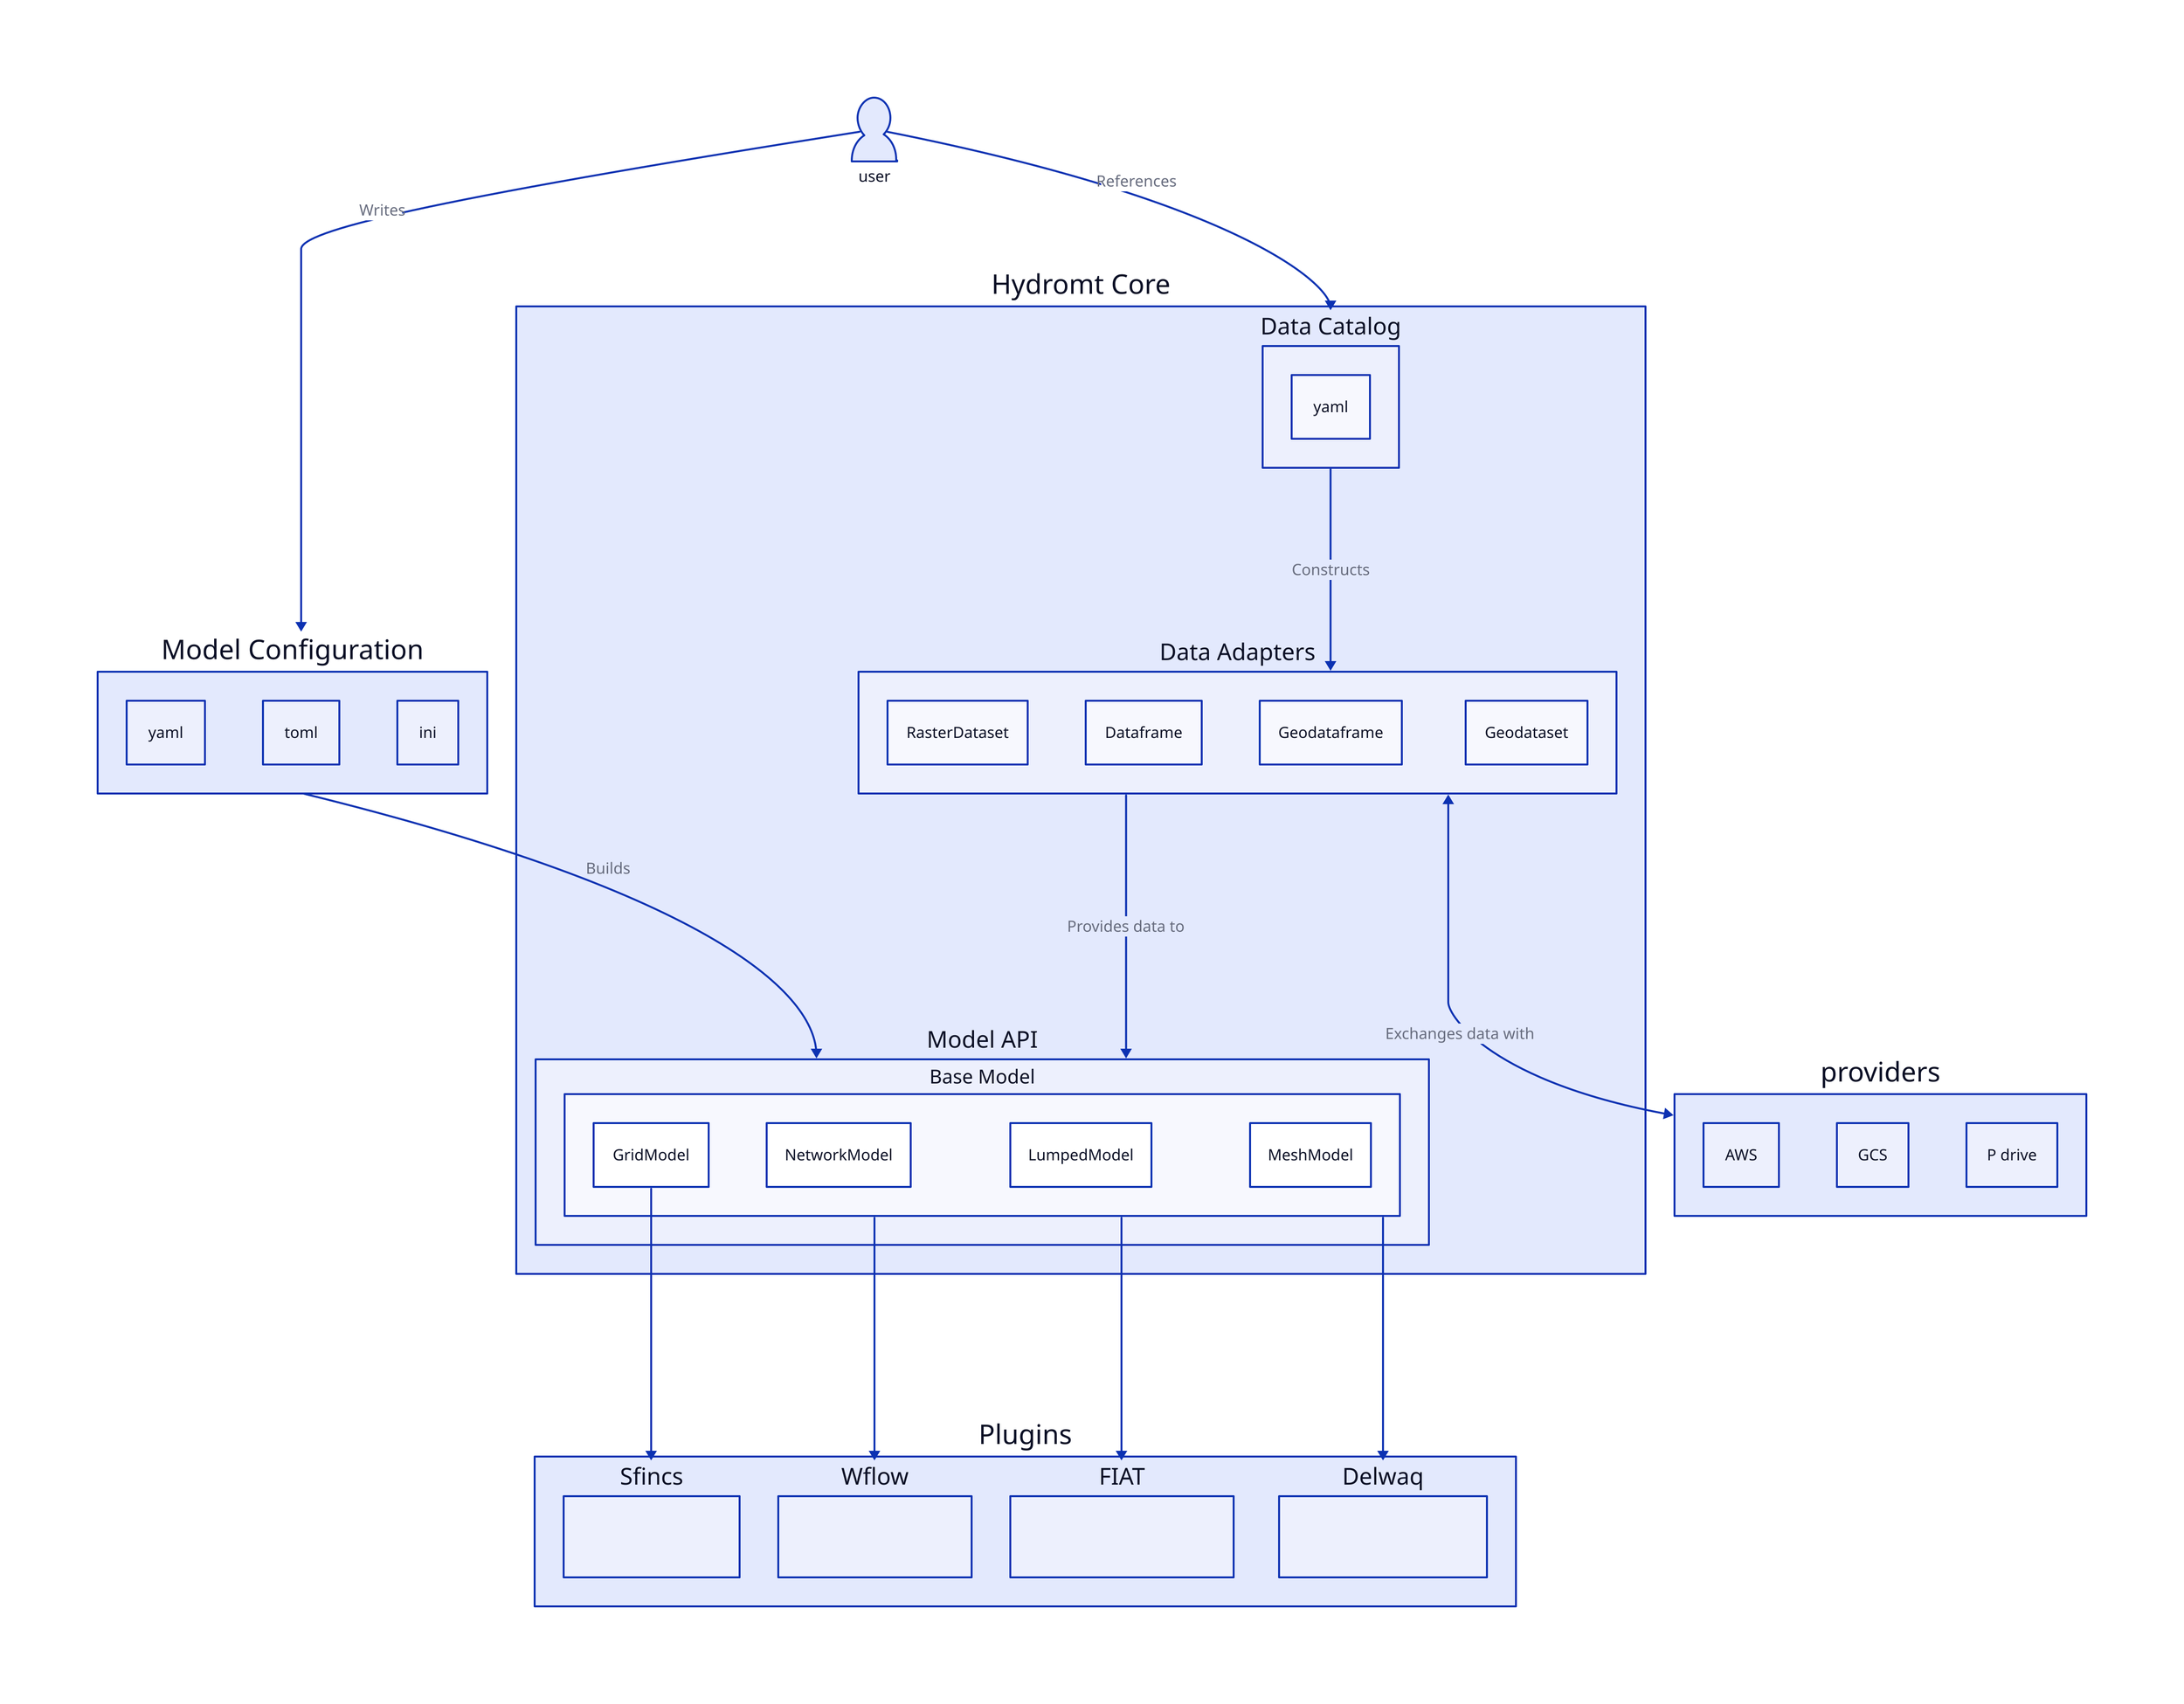 core: Hydromt Core {
  catalog: Data Catalog {
    yaml
  }
  adapters: Data Adapters {
    RasterDataset
    Dataframe
    Geodataframe
    Geodataset
  }
  models: Model API {
    base: Base Model {
      grid: GridModel
      network: NetworkModel
      lumped: LumpedModel
      mesh: MeshModel
    }
  }
  catalog -> adapters: Constructs
  adapters -> models: Provides data to
}

plugins: Plugins {
  sfincs: Sfincs {
    text: |md
      Coastal hydrology
    |
  }
  wflow: Wflow {
    text: |md
      Cahcment hydrology
    |
  }
  fiat: FIAT {
    text: |md
      Flood impact assessment
    |
  }
  delwaq: Delwaq {
    text: |md
      water quality modeling      
    |
  }
}

user: {
  shape: person
}

providers: {
  aws: AWS
  gcs: GCS
  p-drive: P drive
}

configs: Model Configuration {
  yaml
  toml
  ini
}

user -> core.catalog: References
user -> configs: Writes

core.adapters <-> providers: Exchanges data with
core.models.base.grid -> plugins.sfincs
core.models.base -> plugins.wflow
core.models.base -> plugins.fiat
core.models.base -> plugins.delwaq

configs -> core.models: Builds
